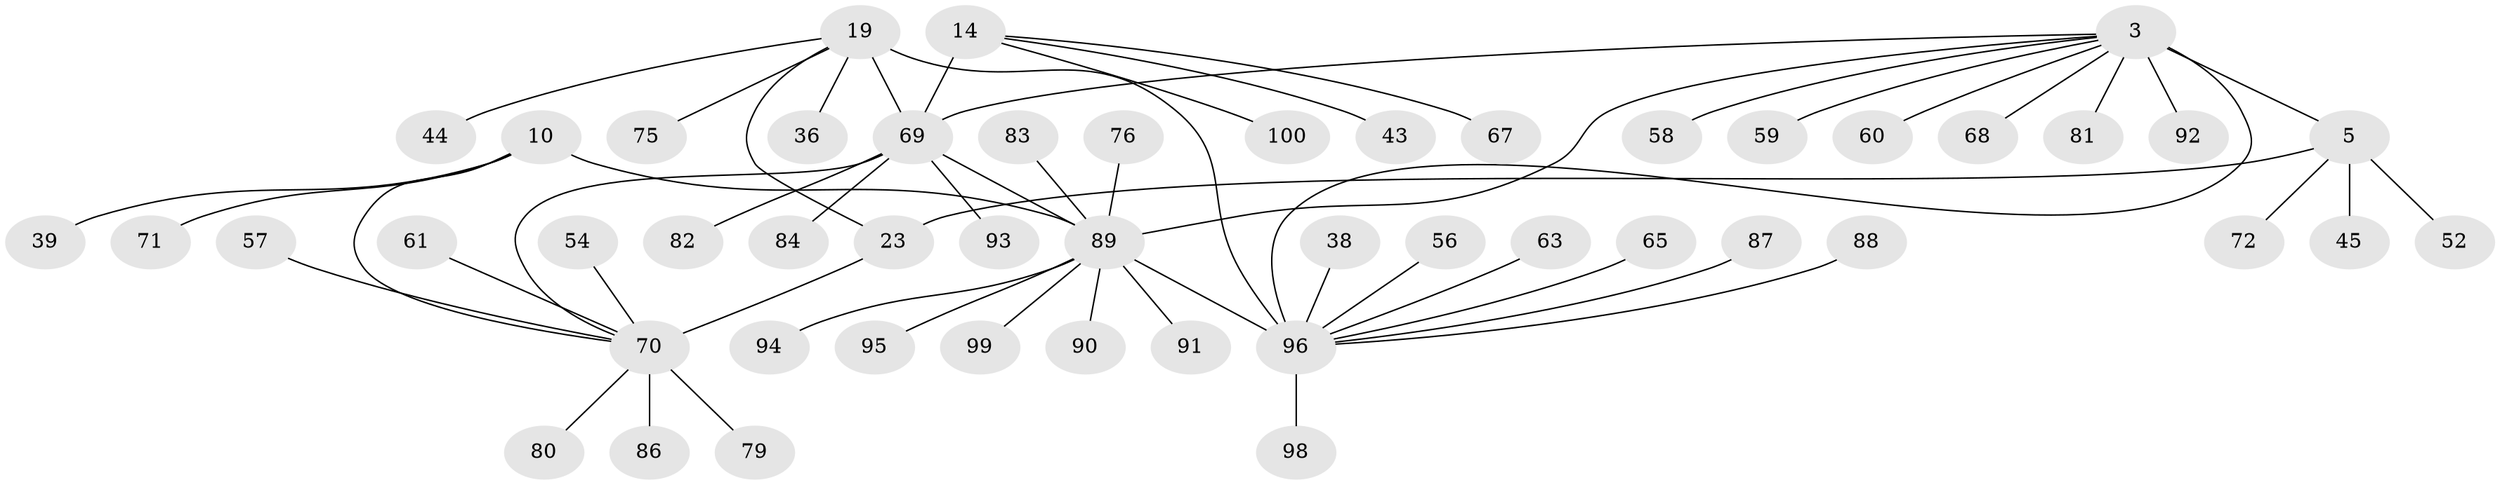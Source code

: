 // original degree distribution, {7: 0.03, 8: 0.08, 6: 0.06, 12: 0.01, 10: 0.02, 4: 0.02, 9: 0.02, 5: 0.01, 1: 0.58, 2: 0.17}
// Generated by graph-tools (version 1.1) at 2025/57/03/04/25 21:57:18]
// undirected, 50 vertices, 55 edges
graph export_dot {
graph [start="1"]
  node [color=gray90,style=filled];
  3 [super="+1+2"];
  5 [super="+4"];
  10 [super="+7"];
  14 [super="+12"];
  19 [super="+18"];
  23 [super="+21"];
  36;
  38;
  39;
  43;
  44;
  45;
  52;
  54;
  56;
  57;
  58;
  59;
  60;
  61;
  63;
  65;
  67;
  68;
  69 [super="+33+37+41+53"];
  70 [super="+62+25+49"];
  71;
  72;
  75;
  76;
  79 [super="+64"];
  80 [super="+78"];
  81;
  82 [super="+50"];
  83;
  84 [super="+77"];
  86;
  87 [super="+85"];
  88 [super="+34"];
  89 [super="+9+42+26+31+48+51+55+66+73+74"];
  90;
  91 [super="+46"];
  92;
  93;
  94;
  95;
  96 [super="+20+27+35"];
  98;
  99;
  100 [super="+97"];
  3 -- 5 [weight=6];
  3 -- 58;
  3 -- 59;
  3 -- 81;
  3 -- 68;
  3 -- 92;
  3 -- 89 [weight=2];
  3 -- 60;
  3 -- 69;
  3 -- 96;
  5 -- 45;
  5 -- 72;
  5 -- 52;
  5 -- 23;
  10 -- 70 [weight=2];
  10 -- 39;
  10 -- 71;
  10 -- 89 [weight=6];
  14 -- 43;
  14 -- 67;
  14 -- 100;
  14 -- 69 [weight=6];
  19 -- 36;
  19 -- 44;
  19 -- 23;
  19 -- 75;
  19 -- 69;
  19 -- 96 [weight=6];
  23 -- 70 [weight=6];
  38 -- 96;
  54 -- 70;
  56 -- 96;
  57 -- 70;
  61 -- 70;
  63 -- 96;
  65 -- 96;
  69 -- 70;
  69 -- 82;
  69 -- 84;
  69 -- 89;
  69 -- 93;
  70 -- 79;
  70 -- 80;
  70 -- 86;
  76 -- 89;
  83 -- 89;
  87 -- 96;
  88 -- 96;
  89 -- 90;
  89 -- 91;
  89 -- 94;
  89 -- 95;
  89 -- 99;
  89 -- 96 [weight=2];
  96 -- 98;
}
